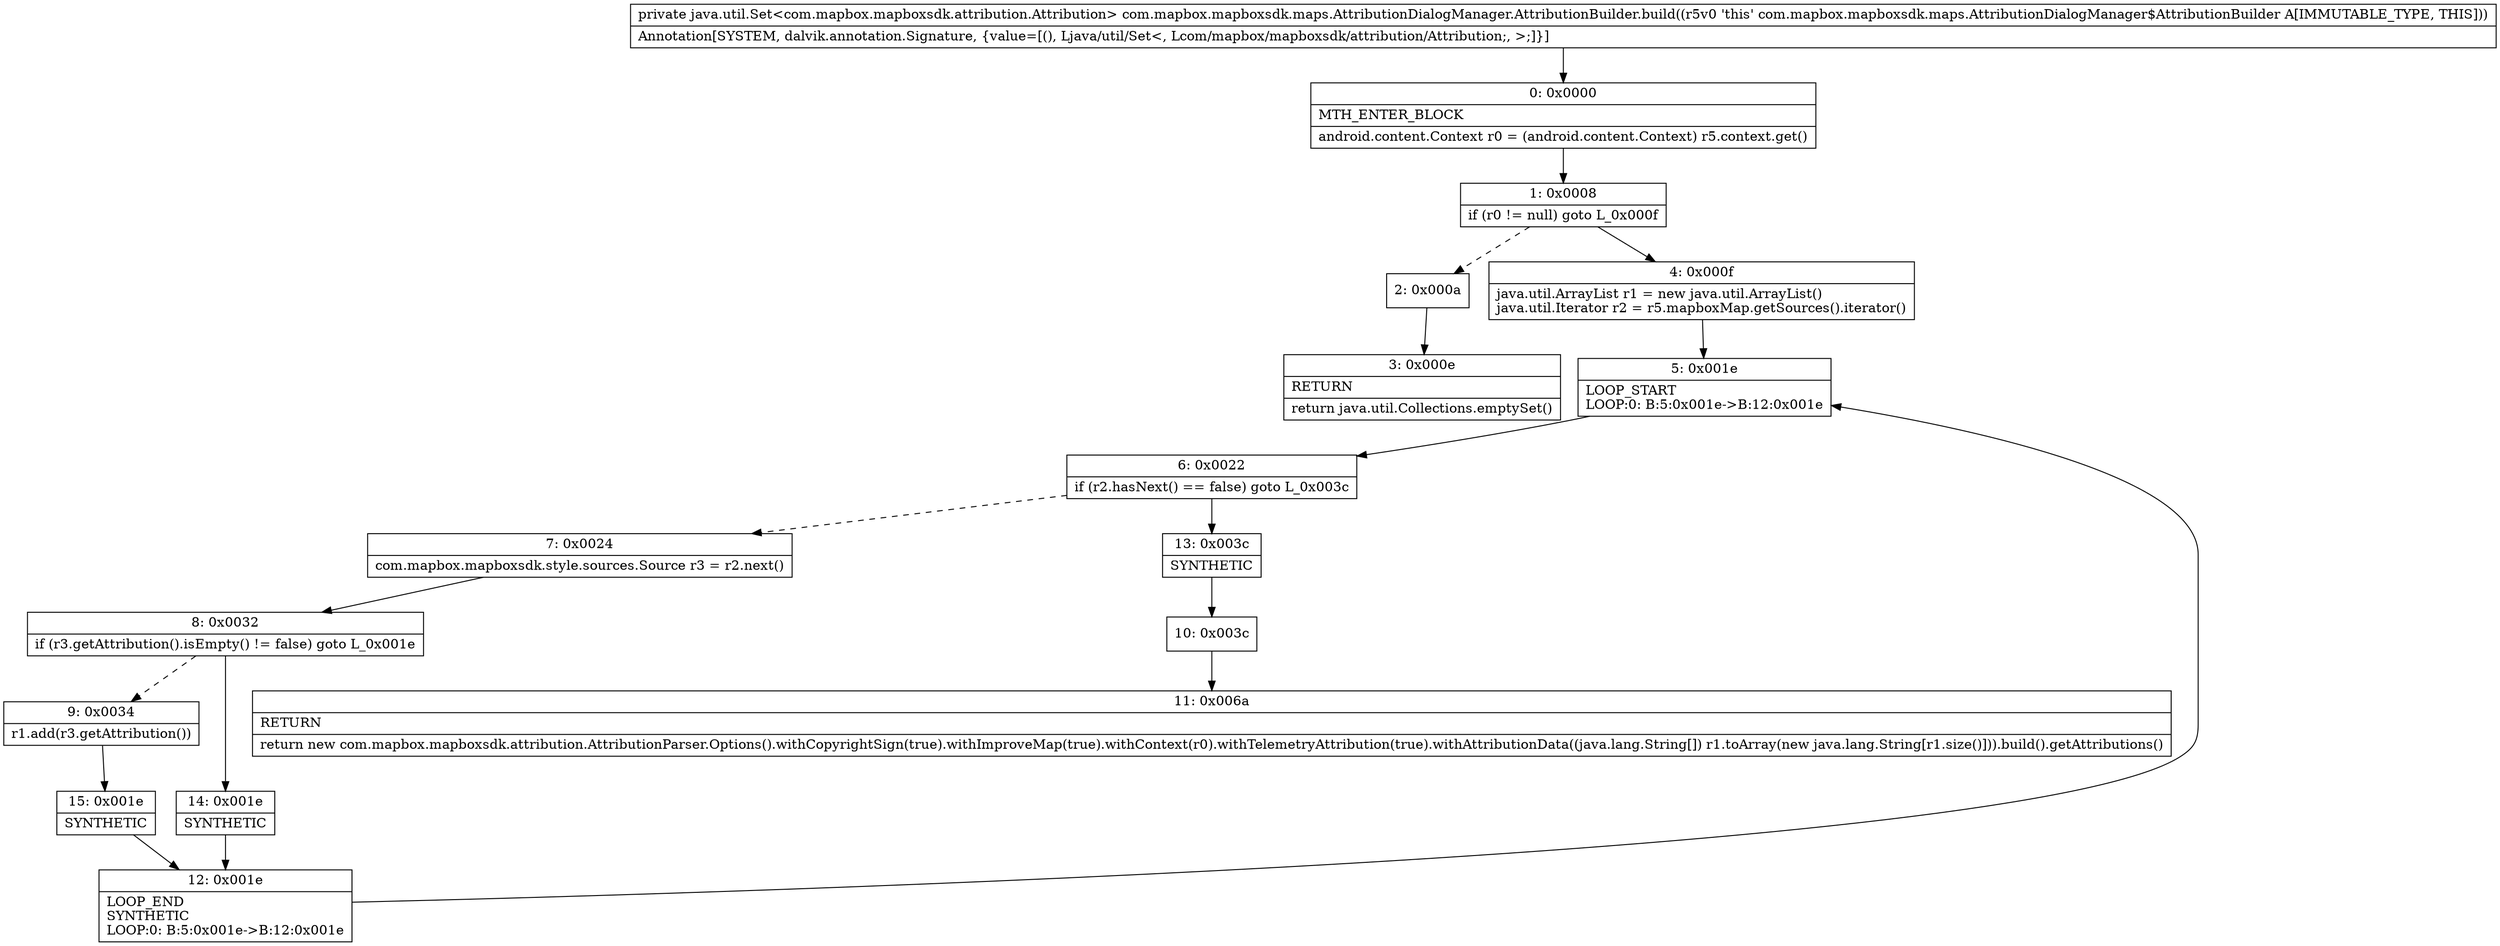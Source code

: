 digraph "CFG forcom.mapbox.mapboxsdk.maps.AttributionDialogManager.AttributionBuilder.build()Ljava\/util\/Set;" {
Node_0 [shape=record,label="{0\:\ 0x0000|MTH_ENTER_BLOCK\l|android.content.Context r0 = (android.content.Context) r5.context.get()\l}"];
Node_1 [shape=record,label="{1\:\ 0x0008|if (r0 != null) goto L_0x000f\l}"];
Node_2 [shape=record,label="{2\:\ 0x000a}"];
Node_3 [shape=record,label="{3\:\ 0x000e|RETURN\l|return java.util.Collections.emptySet()\l}"];
Node_4 [shape=record,label="{4\:\ 0x000f|java.util.ArrayList r1 = new java.util.ArrayList()\ljava.util.Iterator r2 = r5.mapboxMap.getSources().iterator()\l}"];
Node_5 [shape=record,label="{5\:\ 0x001e|LOOP_START\lLOOP:0: B:5:0x001e\-\>B:12:0x001e\l}"];
Node_6 [shape=record,label="{6\:\ 0x0022|if (r2.hasNext() == false) goto L_0x003c\l}"];
Node_7 [shape=record,label="{7\:\ 0x0024|com.mapbox.mapboxsdk.style.sources.Source r3 = r2.next()\l}"];
Node_8 [shape=record,label="{8\:\ 0x0032|if (r3.getAttribution().isEmpty() != false) goto L_0x001e\l}"];
Node_9 [shape=record,label="{9\:\ 0x0034|r1.add(r3.getAttribution())\l}"];
Node_10 [shape=record,label="{10\:\ 0x003c}"];
Node_11 [shape=record,label="{11\:\ 0x006a|RETURN\l|return new com.mapbox.mapboxsdk.attribution.AttributionParser.Options().withCopyrightSign(true).withImproveMap(true).withContext(r0).withTelemetryAttribution(true).withAttributionData((java.lang.String[]) r1.toArray(new java.lang.String[r1.size()])).build().getAttributions()\l}"];
Node_12 [shape=record,label="{12\:\ 0x001e|LOOP_END\lSYNTHETIC\lLOOP:0: B:5:0x001e\-\>B:12:0x001e\l}"];
Node_13 [shape=record,label="{13\:\ 0x003c|SYNTHETIC\l}"];
Node_14 [shape=record,label="{14\:\ 0x001e|SYNTHETIC\l}"];
Node_15 [shape=record,label="{15\:\ 0x001e|SYNTHETIC\l}"];
MethodNode[shape=record,label="{private java.util.Set\<com.mapbox.mapboxsdk.attribution.Attribution\> com.mapbox.mapboxsdk.maps.AttributionDialogManager.AttributionBuilder.build((r5v0 'this' com.mapbox.mapboxsdk.maps.AttributionDialogManager$AttributionBuilder A[IMMUTABLE_TYPE, THIS]))  | Annotation[SYSTEM, dalvik.annotation.Signature, \{value=[(), Ljava\/util\/Set\<, Lcom\/mapbox\/mapboxsdk\/attribution\/Attribution;, \>;]\}]\l}"];
MethodNode -> Node_0;
Node_0 -> Node_1;
Node_1 -> Node_2[style=dashed];
Node_1 -> Node_4;
Node_2 -> Node_3;
Node_4 -> Node_5;
Node_5 -> Node_6;
Node_6 -> Node_7[style=dashed];
Node_6 -> Node_13;
Node_7 -> Node_8;
Node_8 -> Node_9[style=dashed];
Node_8 -> Node_14;
Node_9 -> Node_15;
Node_10 -> Node_11;
Node_12 -> Node_5;
Node_13 -> Node_10;
Node_14 -> Node_12;
Node_15 -> Node_12;
}

